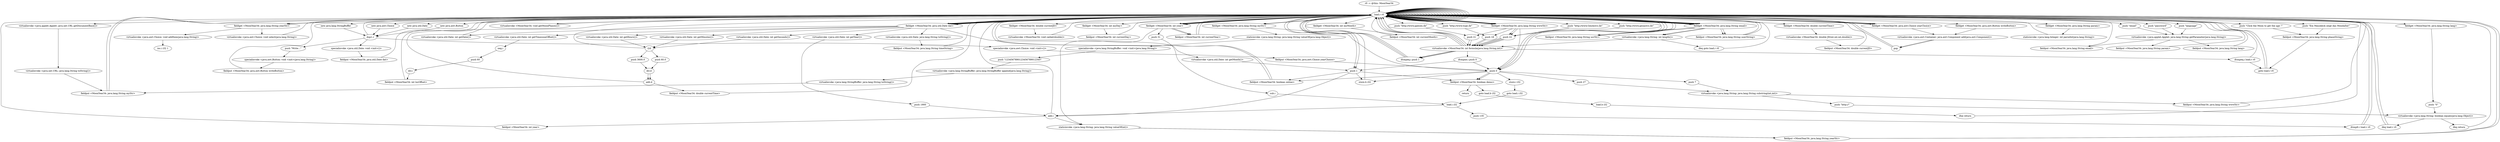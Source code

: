 digraph "" {
    "r0 := @this: MoonYear34"
    "load.r r0"
    "r0 := @this: MoonYear34"->"load.r r0";
    "new java.util.Date"
    "load.r r0"->"new java.util.Date";
    "dup1.r"
    "new java.util.Date"->"dup1.r";
    "specialinvoke <java.util.Date: void <init>()>"
    "dup1.r"->"specialinvoke <java.util.Date: void <init>()>";
    "fieldput <MoonYear34: java.util.Date dat>"
    "specialinvoke <java.util.Date: void <init>()>"->"fieldput <MoonYear34: java.util.Date dat>";
    "fieldput <MoonYear34: java.util.Date dat>"->"load.r r0";
    "load.r r0"->"load.r r0";
    "fieldget <MoonYear34: java.util.Date dat>"
    "load.r r0"->"fieldget <MoonYear34: java.util.Date dat>";
    "virtualinvoke <java.util.Date: java.lang.String toString()>"
    "fieldget <MoonYear34: java.util.Date dat>"->"virtualinvoke <java.util.Date: java.lang.String toString()>";
    "fieldput <MoonYear34: java.lang.String timeString>"
    "virtualinvoke <java.util.Date: java.lang.String toString()>"->"fieldput <MoonYear34: java.lang.String timeString>";
    "fieldput <MoonYear34: java.lang.String timeString>"->"load.r r0";
    "load.r r0"->"load.r r0";
    "load.r r0"->"fieldget <MoonYear34: java.util.Date dat>";
    "virtualinvoke <java.util.Date: int getTimezoneOffset()>"
    "fieldget <MoonYear34: java.util.Date dat>"->"virtualinvoke <java.util.Date: int getTimezoneOffset()>";
    "neg.i"
    "virtualinvoke <java.util.Date: int getTimezoneOffset()>"->"neg.i";
    "push 60"
    "neg.i"->"push 60";
    "div.i"
    "push 60"->"div.i";
    "fieldput <MoonYear34: int locOffset>"
    "div.i"->"fieldput <MoonYear34: int locOffset>";
    "fieldput <MoonYear34: int locOffset>"->"load.r r0";
    "load.r r0"->"load.r r0";
    "load.r r0"->"fieldget <MoonYear34: java.util.Date dat>";
    "virtualinvoke <java.util.Date: int getYear()>"
    "fieldget <MoonYear34: java.util.Date dat>"->"virtualinvoke <java.util.Date: int getYear()>";
    "push 1900"
    "virtualinvoke <java.util.Date: int getYear()>"->"push 1900";
    "add.i"
    "push 1900"->"add.i";
    "fieldput <MoonYear34: int year>"
    "add.i"->"fieldput <MoonYear34: int year>";
    "fieldput <MoonYear34: int year>"->"load.r r0";
    "load.r r0"->"load.r r0";
    "load.r r0"->"fieldget <MoonYear34: java.util.Date dat>";
    "virtualinvoke <java.util.Date: int getHours()>"
    "fieldget <MoonYear34: java.util.Date dat>"->"virtualinvoke <java.util.Date: int getHours()>";
    "i2d"
    "virtualinvoke <java.util.Date: int getHours()>"->"i2d";
    "i2d"->"load.r r0";
    "load.r r0"->"fieldget <MoonYear34: java.util.Date dat>";
    "virtualinvoke <java.util.Date: int getMinutes()>"
    "fieldget <MoonYear34: java.util.Date dat>"->"virtualinvoke <java.util.Date: int getMinutes()>";
    "virtualinvoke <java.util.Date: int getMinutes()>"->"i2d";
    "push 60.0"
    "i2d"->"push 60.0";
    "div.d"
    "push 60.0"->"div.d";
    "add.d"
    "div.d"->"add.d";
    "add.d"->"load.r r0";
    "load.r r0"->"fieldget <MoonYear34: java.util.Date dat>";
    "virtualinvoke <java.util.Date: int getSeconds()>"
    "fieldget <MoonYear34: java.util.Date dat>"->"virtualinvoke <java.util.Date: int getSeconds()>";
    "virtualinvoke <java.util.Date: int getSeconds()>"->"i2d";
    "push 3600.0"
    "i2d"->"push 3600.0";
    "push 3600.0"->"div.d";
    "div.d"->"add.d";
    "fieldput <MoonYear34: double currentTime>"
    "add.d"->"fieldput <MoonYear34: double currentTime>";
    "fieldput <MoonYear34: double currentTime>"->"load.r r0";
    "load.r r0"->"load.r r0";
    "load.r r0"->"load.r r0";
    "load.r r0"->"fieldget <MoonYear34: java.util.Date dat>";
    "virtualinvoke <java.util.Date: int getDate()>"
    "fieldget <MoonYear34: java.util.Date dat>"->"virtualinvoke <java.util.Date: int getDate()>";
    "virtualinvoke <java.util.Date: int getDate()>"->"load.r r0";
    "load.r r0"->"fieldget <MoonYear34: java.util.Date dat>";
    "virtualinvoke <java.util.Date: int getMonth()>"
    "fieldget <MoonYear34: java.util.Date dat>"->"virtualinvoke <java.util.Date: int getMonth()>";
    "push 1"
    "virtualinvoke <java.util.Date: int getMonth()>"->"push 1";
    "push 1"->"add.i";
    "add.i"->"load.r r0";
    "fieldget <MoonYear34: int year>"
    "load.r r0"->"fieldget <MoonYear34: int year>";
    "fieldget <MoonYear34: int year>"->"load.r r0";
    "fieldget <MoonYear34: double currentTime>"
    "load.r r0"->"fieldget <MoonYear34: double currentTime>";
    "virtualinvoke <MoonYear34: double JD(int,int,int,double)>"
    "fieldget <MoonYear34: double currentTime>"->"virtualinvoke <MoonYear34: double JD(int,int,int,double)>";
    "fieldput <MoonYear34: double currentJD>"
    "virtualinvoke <MoonYear34: double JD(int,int,int,double)>"->"fieldput <MoonYear34: double currentJD>";
    "fieldput <MoonYear34: double currentJD>"->"load.r r0";
    "load.r r0"->"load.r r0";
    "load.r r0"->"fieldget <MoonYear34: int year>";
    "fieldput <MoonYear34: int currentYear>"
    "fieldget <MoonYear34: int year>"->"fieldput <MoonYear34: int currentYear>";
    "fieldput <MoonYear34: int currentYear>"->"load.r r0";
    "load.r r0"->"load.r r0";
    "fieldget <MoonYear34: double currentJD>"
    "load.r r0"->"fieldget <MoonYear34: double currentJD>";
    "virtualinvoke <MoonYear34: void caldat(double)>"
    "fieldget <MoonYear34: double currentJD>"->"virtualinvoke <MoonYear34: void caldat(double)>";
    "virtualinvoke <MoonYear34: void caldat(double)>"->"load.r r0";
    "load.r r0"->"load.r r0";
    "fieldget <MoonYear34: int myDay>"
    "load.r r0"->"fieldget <MoonYear34: int myDay>";
    "fieldput <MoonYear34: int currentDay>"
    "fieldget <MoonYear34: int myDay>"->"fieldput <MoonYear34: int currentDay>";
    "fieldput <MoonYear34: int currentDay>"->"load.r r0";
    "load.r r0"->"load.r r0";
    "fieldget <MoonYear34: int myMonth>"
    "load.r r0"->"fieldget <MoonYear34: int myMonth>";
    "fieldput <MoonYear34: int currentMonth>"
    "fieldget <MoonYear34: int myMonth>"->"fieldput <MoonYear34: int currentMonth>";
    "fieldput <MoonYear34: int currentMonth>"->"load.r r0";
    "load.r r0"->"load.r r0";
    "load.r r0"->"fieldget <MoonYear34: int year>";
    "fieldget <MoonYear34: int year>"->"fieldput <MoonYear34: int currentYear>";
    "fieldput <MoonYear34: int currentYear>"->"load.r r0";
    "new java.awt.Choice"
    "load.r r0"->"new java.awt.Choice";
    "new java.awt.Choice"->"dup1.r";
    "specialinvoke <java.awt.Choice: void <init>()>"
    "dup1.r"->"specialinvoke <java.awt.Choice: void <init>()>";
    "fieldput <MoonYear34: java.awt.Choice yearChoice>"
    "specialinvoke <java.awt.Choice: void <init>()>"->"fieldput <MoonYear34: java.awt.Choice yearChoice>";
    "push 0"
    "fieldput <MoonYear34: java.awt.Choice yearChoice>"->"push 0";
    "store.i i32"
    "push 0"->"store.i i32";
    "goto load.i i32"
    "store.i i32"->"goto load.i i32";
    "load.i i32"
    "goto load.i i32"->"load.i i32";
    "push 135"
    "load.i i32"->"push 135";
    "ifcmplt.i load.r r0"
    "push 135"->"ifcmplt.i load.r r0";
    "ifcmplt.i load.r r0"->"load.r r0";
    "load.r r0"->"load.r r0";
    "load.r r0"->"fieldget <MoonYear34: int year>";
    "staticinvoke <java.lang.String: java.lang.String valueOf(int)>"
    "fieldget <MoonYear34: int year>"->"staticinvoke <java.lang.String: java.lang.String valueOf(int)>";
    "fieldput <MoonYear34: java.lang.String yearStr>"
    "staticinvoke <java.lang.String: java.lang.String valueOf(int)>"->"fieldput <MoonYear34: java.lang.String yearStr>";
    "fieldput <MoonYear34: java.lang.String yearStr>"->"load.r r0";
    "fieldget <MoonYear34: java.awt.Choice yearChoice>"
    "load.r r0"->"fieldget <MoonYear34: java.awt.Choice yearChoice>";
    "fieldget <MoonYear34: java.awt.Choice yearChoice>"->"load.r r0";
    "fieldget <MoonYear34: java.lang.String yearStr>"
    "load.r r0"->"fieldget <MoonYear34: java.lang.String yearStr>";
    "virtualinvoke <java.awt.Choice: void select(java.lang.String)>"
    "fieldget <MoonYear34: java.lang.String yearStr>"->"virtualinvoke <java.awt.Choice: void select(java.lang.String)>";
    "virtualinvoke <java.awt.Choice: void select(java.lang.String)>"->"load.r r0";
    "load.r r0"->"load.r r0";
    "load.r r0"->"fieldget <MoonYear34: java.awt.Choice yearChoice>";
    "virtualinvoke <java.awt.Container: java.awt.Component add(java.awt.Component)>"
    "fieldget <MoonYear34: java.awt.Choice yearChoice>"->"virtualinvoke <java.awt.Container: java.awt.Component add(java.awt.Component)>";
    "pop"
    "virtualinvoke <java.awt.Container: java.awt.Component add(java.awt.Component)>"->"pop";
    "pop"->"load.r r0";
    "new java.awt.Button"
    "load.r r0"->"new java.awt.Button";
    "new java.awt.Button"->"dup1.r";
    "push \"Write...\""
    "dup1.r"->"push \"Write...\"";
    "specialinvoke <java.awt.Button: void <init>(java.lang.String)>"
    "push \"Write...\""->"specialinvoke <java.awt.Button: void <init>(java.lang.String)>";
    "fieldput <MoonYear34: java.awt.Button writeButton>"
    "specialinvoke <java.awt.Button: void <init>(java.lang.String)>"->"fieldput <MoonYear34: java.awt.Button writeButton>";
    "fieldput <MoonYear34: java.awt.Button writeButton>"->"load.r r0";
    "load.r r0"->"load.r r0";
    "fieldget <MoonYear34: java.awt.Button writeButton>"
    "load.r r0"->"fieldget <MoonYear34: java.awt.Button writeButton>";
    "fieldget <MoonYear34: java.awt.Button writeButton>"->"virtualinvoke <java.awt.Container: java.awt.Component add(java.awt.Component)>";
    "virtualinvoke <java.awt.Container: java.awt.Component add(java.awt.Component)>"->"pop";
    "pop"->"load.r r0";
    "virtualinvoke <MoonYear34: void getMoonPhases()>"
    "load.r r0"->"virtualinvoke <MoonYear34: void getMoonPhases()>";
    "virtualinvoke <MoonYear34: void getMoonPhases()>"->"load.r r0";
    "load.r r0"->"push 0";
    "fieldput <MoonYear34: boolean online>"
    "push 0"->"fieldput <MoonYear34: boolean online>";
    "fieldput <MoonYear34: boolean online>"->"load.r r0";
    "load.r r0"->"load.r r0";
    "push \"email\""
    "load.r r0"->"push \"email\"";
    "virtualinvoke <java.applet.Applet: java.lang.String getParameter(java.lang.String)>"
    "push \"email\""->"virtualinvoke <java.applet.Applet: java.lang.String getParameter(java.lang.String)>";
    "fieldput <MoonYear34: java.lang.String email>"
    "virtualinvoke <java.applet.Applet: java.lang.String getParameter(java.lang.String)>"->"fieldput <MoonYear34: java.lang.String email>";
    "fieldput <MoonYear34: java.lang.String email>"->"load.r r0";
    "load.r r0"->"load.r r0";
    "push \"password\""
    "load.r r0"->"push \"password\"";
    "push \"password\""->"virtualinvoke <java.applet.Applet: java.lang.String getParameter(java.lang.String)>";
    "fieldput <MoonYear34: java.lang.String param>"
    "virtualinvoke <java.applet.Applet: java.lang.String getParameter(java.lang.String)>"->"fieldput <MoonYear34: java.lang.String param>";
    "fieldput <MoonYear34: java.lang.String param>"->"load.r r0";
    "load.r r0"->"load.r r0";
    "push \"language\""
    "load.r r0"->"push \"language\"";
    "push \"language\""->"virtualinvoke <java.applet.Applet: java.lang.String getParameter(java.lang.String)>";
    "fieldput <MoonYear34: java.lang.String lang>"
    "virtualinvoke <java.applet.Applet: java.lang.String getParameter(java.lang.String)>"->"fieldput <MoonYear34: java.lang.String lang>";
    "fieldput <MoonYear34: java.lang.String lang>"->"load.r r0";
    "fieldget <MoonYear34: java.lang.String lang>"
    "load.r r0"->"fieldget <MoonYear34: java.lang.String lang>";
    "push \"0\""
    "fieldget <MoonYear34: java.lang.String lang>"->"push \"0\"";
    "virtualinvoke <java.lang.String: boolean equals(java.lang.Object)>"
    "push \"0\""->"virtualinvoke <java.lang.String: boolean equals(java.lang.Object)>";
    "ifeq load.r r0"
    "virtualinvoke <java.lang.String: boolean equals(java.lang.Object)>"->"ifeq load.r r0";
    "ifeq load.r r0"->"load.r r0";
    "push \"Click the Moon to get the age !\""
    "load.r r0"->"push \"Click the Moon to get the age !\"";
    "fieldput <MoonYear34: java.lang.String phaseString>"
    "push \"Click the Moon to get the age !\""->"fieldput <MoonYear34: java.lang.String phaseString>";
    "goto load.r r0"
    "fieldput <MoonYear34: java.lang.String phaseString>"->"goto load.r r0";
    "goto load.r r0"->"load.r r0";
    "load.r r0"->"load.r r0";
    "virtualinvoke <java.applet.Applet: java.net.URL getDocumentBase()>"
    "load.r r0"->"virtualinvoke <java.applet.Applet: java.net.URL getDocumentBase()>";
    "virtualinvoke <java.net.URL: java.lang.String toString()>"
    "virtualinvoke <java.applet.Applet: java.net.URL getDocumentBase()>"->"virtualinvoke <java.net.URL: java.lang.String toString()>";
    "fieldput <MoonYear34: java.lang.String myStr>"
    "virtualinvoke <java.net.URL: java.lang.String toString()>"->"fieldput <MoonYear34: java.lang.String myStr>";
    "fieldput <MoonYear34: java.lang.String myStr>"->"load.r r0";
    "new java.lang.StringBuffer"
    "load.r r0"->"new java.lang.StringBuffer";
    "new java.lang.StringBuffer"->"dup1.r";
    "dup1.r"->"load.r r0";
    "fieldget <MoonYear34: java.lang.String myStr>"
    "load.r r0"->"fieldget <MoonYear34: java.lang.String myStr>";
    "staticinvoke <java.lang.String: java.lang.String valueOf(java.lang.Object)>"
    "fieldget <MoonYear34: java.lang.String myStr>"->"staticinvoke <java.lang.String: java.lang.String valueOf(java.lang.Object)>";
    "specialinvoke <java.lang.StringBuffer: void <init>(java.lang.String)>"
    "staticinvoke <java.lang.String: java.lang.String valueOf(java.lang.Object)>"->"specialinvoke <java.lang.StringBuffer: void <init>(java.lang.String)>";
    "push \"1234567890123456789012345\""
    "specialinvoke <java.lang.StringBuffer: void <init>(java.lang.String)>"->"push \"1234567890123456789012345\"";
    "virtualinvoke <java.lang.StringBuffer: java.lang.StringBuffer append(java.lang.String)>"
    "push \"1234567890123456789012345\""->"virtualinvoke <java.lang.StringBuffer: java.lang.StringBuffer append(java.lang.String)>";
    "virtualinvoke <java.lang.StringBuffer: java.lang.String toString()>"
    "virtualinvoke <java.lang.StringBuffer: java.lang.StringBuffer append(java.lang.String)>"->"virtualinvoke <java.lang.StringBuffer: java.lang.String toString()>";
    "virtualinvoke <java.lang.StringBuffer: java.lang.String toString()>"->"fieldput <MoonYear34: java.lang.String myStr>";
    "fieldput <MoonYear34: java.lang.String myStr>"->"load.r r0";
    "load.r r0"->"load.r r0";
    "load.r r0"->"fieldget <MoonYear34: java.lang.String myStr>";
    "fieldget <MoonYear34: java.lang.String myStr>"->"push 0";
    "push 27"
    "push 0"->"push 27";
    "virtualinvoke <java.lang.String: java.lang.String substring(int,int)>"
    "push 27"->"virtualinvoke <java.lang.String: java.lang.String substring(int,int)>";
    "fieldput <MoonYear34: java.lang.String wwwStr>"
    "virtualinvoke <java.lang.String: java.lang.String substring(int,int)>"->"fieldput <MoonYear34: java.lang.String wwwStr>";
    "fieldput <MoonYear34: java.lang.String wwwStr>"->"load.r r0";
    "load.r r0"->"load.r r0";
    "fieldget <MoonYear34: java.lang.String wwwStr>"
    "load.r r0"->"fieldget <MoonYear34: java.lang.String wwwStr>";
    "push 18"
    "fieldget <MoonYear34: java.lang.String wwwStr>"->"push 18";
    "virtualinvoke <MoonYear34: int formula(java.lang.String,int)>"
    "push 18"->"virtualinvoke <MoonYear34: int formula(java.lang.String,int)>";
    "virtualinvoke <MoonYear34: int formula(java.lang.String,int)>"->"load.r r0";
    "push \"http://www.tyge.de\""
    "load.r r0"->"push \"http://www.tyge.de\"";
    "push \"http://www.tyge.de\""->"push 18";
    "push 18"->"virtualinvoke <MoonYear34: int formula(java.lang.String,int)>";
    "ifcmpeq.i push 1"
    "virtualinvoke <MoonYear34: int formula(java.lang.String,int)>"->"ifcmpeq.i push 1";
    "ifcmpeq.i push 1"->"load.r r0";
    "load.r r0"->"load.r r0";
    "load.r r0"->"fieldget <MoonYear34: java.lang.String wwwStr>";
    "push 22"
    "fieldget <MoonYear34: java.lang.String wwwStr>"->"push 22";
    "push 22"->"virtualinvoke <MoonYear34: int formula(java.lang.String,int)>";
    "virtualinvoke <MoonYear34: int formula(java.lang.String,int)>"->"load.r r0";
    "push \"http://www.GeoAstro.de\""
    "load.r r0"->"push \"http://www.GeoAstro.de\"";
    "push \"http://www.GeoAstro.de\""->"push 22";
    "push 22"->"virtualinvoke <MoonYear34: int formula(java.lang.String,int)>";
    "virtualinvoke <MoonYear34: int formula(java.lang.String,int)>"->"ifcmpeq.i push 1";
    "ifcmpeq.i push 1"->"load.r r0";
    "load.r r0"->"load.r r0";
    "load.r r0"->"fieldget <MoonYear34: java.lang.String wwwStr>";
    "fieldget <MoonYear34: java.lang.String wwwStr>"->"push 22";
    "push 22"->"virtualinvoke <MoonYear34: int formula(java.lang.String,int)>";
    "virtualinvoke <MoonYear34: int formula(java.lang.String,int)>"->"load.r r0";
    "push \"http://www.geoastro.de\""
    "load.r r0"->"push \"http://www.geoastro.de\"";
    "push \"http://www.geoastro.de\""->"push 22";
    "push 22"->"virtualinvoke <MoonYear34: int formula(java.lang.String,int)>";
    "virtualinvoke <MoonYear34: int formula(java.lang.String,int)>"->"ifcmpeq.i push 1";
    "ifcmpeq.i push 1"->"load.r r0";
    "load.r r0"->"load.r r0";
    "load.r r0"->"fieldget <MoonYear34: java.lang.String wwwStr>";
    "push 21"
    "fieldget <MoonYear34: java.lang.String wwwStr>"->"push 21";
    "push 21"->"virtualinvoke <MoonYear34: int formula(java.lang.String,int)>";
    "virtualinvoke <MoonYear34: int formula(java.lang.String,int)>"->"load.r r0";
    "push \"http://www.jgiesen.de\""
    "load.r r0"->"push \"http://www.jgiesen.de\"";
    "push \"http://www.jgiesen.de\""->"push 21";
    "push 21"->"virtualinvoke <MoonYear34: int formula(java.lang.String,int)>";
    "ifcmpne.i push 0"
    "virtualinvoke <MoonYear34: int formula(java.lang.String,int)>"->"ifcmpne.i push 0";
    "ifcmpne.i push 0"->"push 1";
    "store.b i32"
    "push 1"->"store.b i32";
    "store.b i32"->"load.r r0";
    "load.r r0"->"push 1";
    "push 1"->"fieldput <MoonYear34: boolean online>";
    "fieldput <MoonYear34: boolean online>"->"load.r r0";
    "load.r r0"->"push 0";
    "fieldput <MoonYear34: boolean demo>"
    "push 0"->"fieldput <MoonYear34: boolean demo>";
    "goto load.b i32"
    "fieldput <MoonYear34: boolean demo>"->"goto load.b i32";
    "load.b i32"
    "goto load.b i32"->"load.b i32";
    "ifne return"
    "load.b i32"->"ifne return";
    "ifne return"->"load.r r0";
    "load.r r0"->"load.r r0";
    "fieldget <MoonYear34: java.lang.String email>"
    "load.r r0"->"fieldget <MoonYear34: java.lang.String email>";
    "fieldput <MoonYear34: java.lang.String usrStr>"
    "fieldget <MoonYear34: java.lang.String email>"->"fieldput <MoonYear34: java.lang.String usrStr>";
    "fieldput <MoonYear34: java.lang.String usrStr>"->"load.r r0";
    "load.r r0"->"load.r r0";
    "load.r r0"->"fieldget <MoonYear34: java.lang.String email>";
    "fieldput <MoonYear34: java.lang.String userString>"
    "fieldget <MoonYear34: java.lang.String email>"->"fieldput <MoonYear34: java.lang.String userString>";
    "fieldput <MoonYear34: java.lang.String userString>"->"load.r r0";
    "load.r r0"->"fieldget <MoonYear34: java.lang.String email>";
    "virtualinvoke <java.lang.String: int length()>"
    "fieldget <MoonYear34: java.lang.String email>"->"virtualinvoke <java.lang.String: int length()>";
    "ifeq goto load.r r0"
    "virtualinvoke <java.lang.String: int length()>"->"ifeq goto load.r r0";
    "ifeq goto load.r r0"->"load.r r0";
    "fieldget <MoonYear34: java.lang.String param>"
    "load.r r0"->"fieldget <MoonYear34: java.lang.String param>";
    "staticinvoke <java.lang.Integer: int parseInt(java.lang.String)>"
    "fieldget <MoonYear34: java.lang.String param>"->"staticinvoke <java.lang.Integer: int parseInt(java.lang.String)>";
    "staticinvoke <java.lang.Integer: int parseInt(java.lang.String)>"->"load.r r0";
    "load.r r0"->"load.r r0";
    "load.r r0"->"fieldget <MoonYear34: java.lang.String email>";
    "fieldget <MoonYear34: java.lang.String email>"->"load.r r0";
    "load.r r0"->"fieldget <MoonYear34: java.lang.String email>";
    "fieldget <MoonYear34: java.lang.String email>"->"virtualinvoke <java.lang.String: int length()>";
    "virtualinvoke <java.lang.String: int length()>"->"virtualinvoke <MoonYear34: int formula(java.lang.String,int)>";
    "ifcmpeq.i load.r r0"
    "virtualinvoke <MoonYear34: int formula(java.lang.String,int)>"->"ifcmpeq.i load.r r0";
    "ifcmpeq.i load.r r0"->"goto load.r r0";
    "goto load.r r0"->"load.r r0";
    "load.r r0"->"fieldget <MoonYear34: java.lang.String wwwStr>";
    "fieldget <MoonYear34: java.lang.String wwwStr>"->"push 0";
    "push 7"
    "push 0"->"push 7";
    "push 7"->"virtualinvoke <java.lang.String: java.lang.String substring(int,int)>";
    "push \"http://\""
    "virtualinvoke <java.lang.String: java.lang.String substring(int,int)>"->"push \"http://\"";
    "push \"http://\""->"virtualinvoke <java.lang.String: boolean equals(java.lang.Object)>";
    "ifeq return"
    "virtualinvoke <java.lang.String: boolean equals(java.lang.Object)>"->"ifeq return";
    "ifeq return"->"load.r r0";
    "load.r r0"->"push 1";
    "push 1"->"fieldput <MoonYear34: boolean demo>";
    "return"
    "fieldput <MoonYear34: boolean demo>"->"return";
    "ifcmpeq.i load.r r0"->"load.r r0";
    "load.r r0"->"load.r r0";
    "load.r r0"->"fieldget <MoonYear34: java.lang.String email>";
    "fieldget <MoonYear34: java.lang.String email>"->"fieldput <MoonYear34: java.lang.String usrStr>";
    "fieldput <MoonYear34: java.lang.String usrStr>"->"load.r r0";
    "load.r r0"->"load.r r0";
    "load.r r0"->"fieldget <MoonYear34: java.lang.String email>";
    "fieldget <MoonYear34: java.lang.String email>"->"fieldput <MoonYear34: java.lang.String userString>";
    "fieldput <MoonYear34: java.lang.String userString>"->"load.r r0";
    "load.r r0"->"push 0";
    "push 0"->"fieldput <MoonYear34: boolean demo>";
    "ifcmpne.i push 0"->"push 0";
    "push 0"->"store.b i32";
    "ifeq load.r r0"->"load.r r0";
    "push \"Ein Mausklick zeigt das Mondalter\""
    "load.r r0"->"push \"Ein Mausklick zeigt das Mondalter\"";
    "push \"Ein Mausklick zeigt das Mondalter\""->"fieldput <MoonYear34: java.lang.String phaseString>";
    "ifcmplt.i load.r r0"->"load.r r0";
    "load.r r0"->"load.r r0";
    "load.r r0"->"fieldget <MoonYear34: int year>";
    "push 31"
    "fieldget <MoonYear34: int year>"->"push 31";
    "sub.i"
    "push 31"->"sub.i";
    "sub.i"->"load.i i32";
    "load.i i32"->"add.i";
    "add.i"->"staticinvoke <java.lang.String: java.lang.String valueOf(int)>";
    "staticinvoke <java.lang.String: java.lang.String valueOf(int)>"->"fieldput <MoonYear34: java.lang.String yearStr>";
    "fieldput <MoonYear34: java.lang.String yearStr>"->"load.r r0";
    "load.r r0"->"fieldget <MoonYear34: java.awt.Choice yearChoice>";
    "fieldget <MoonYear34: java.awt.Choice yearChoice>"->"load.r r0";
    "load.r r0"->"fieldget <MoonYear34: java.lang.String yearStr>";
    "virtualinvoke <java.awt.Choice: void addItem(java.lang.String)>"
    "fieldget <MoonYear34: java.lang.String yearStr>"->"virtualinvoke <java.awt.Choice: void addItem(java.lang.String)>";
    "inc.i i32 1"
    "virtualinvoke <java.awt.Choice: void addItem(java.lang.String)>"->"inc.i i32 1";
}
